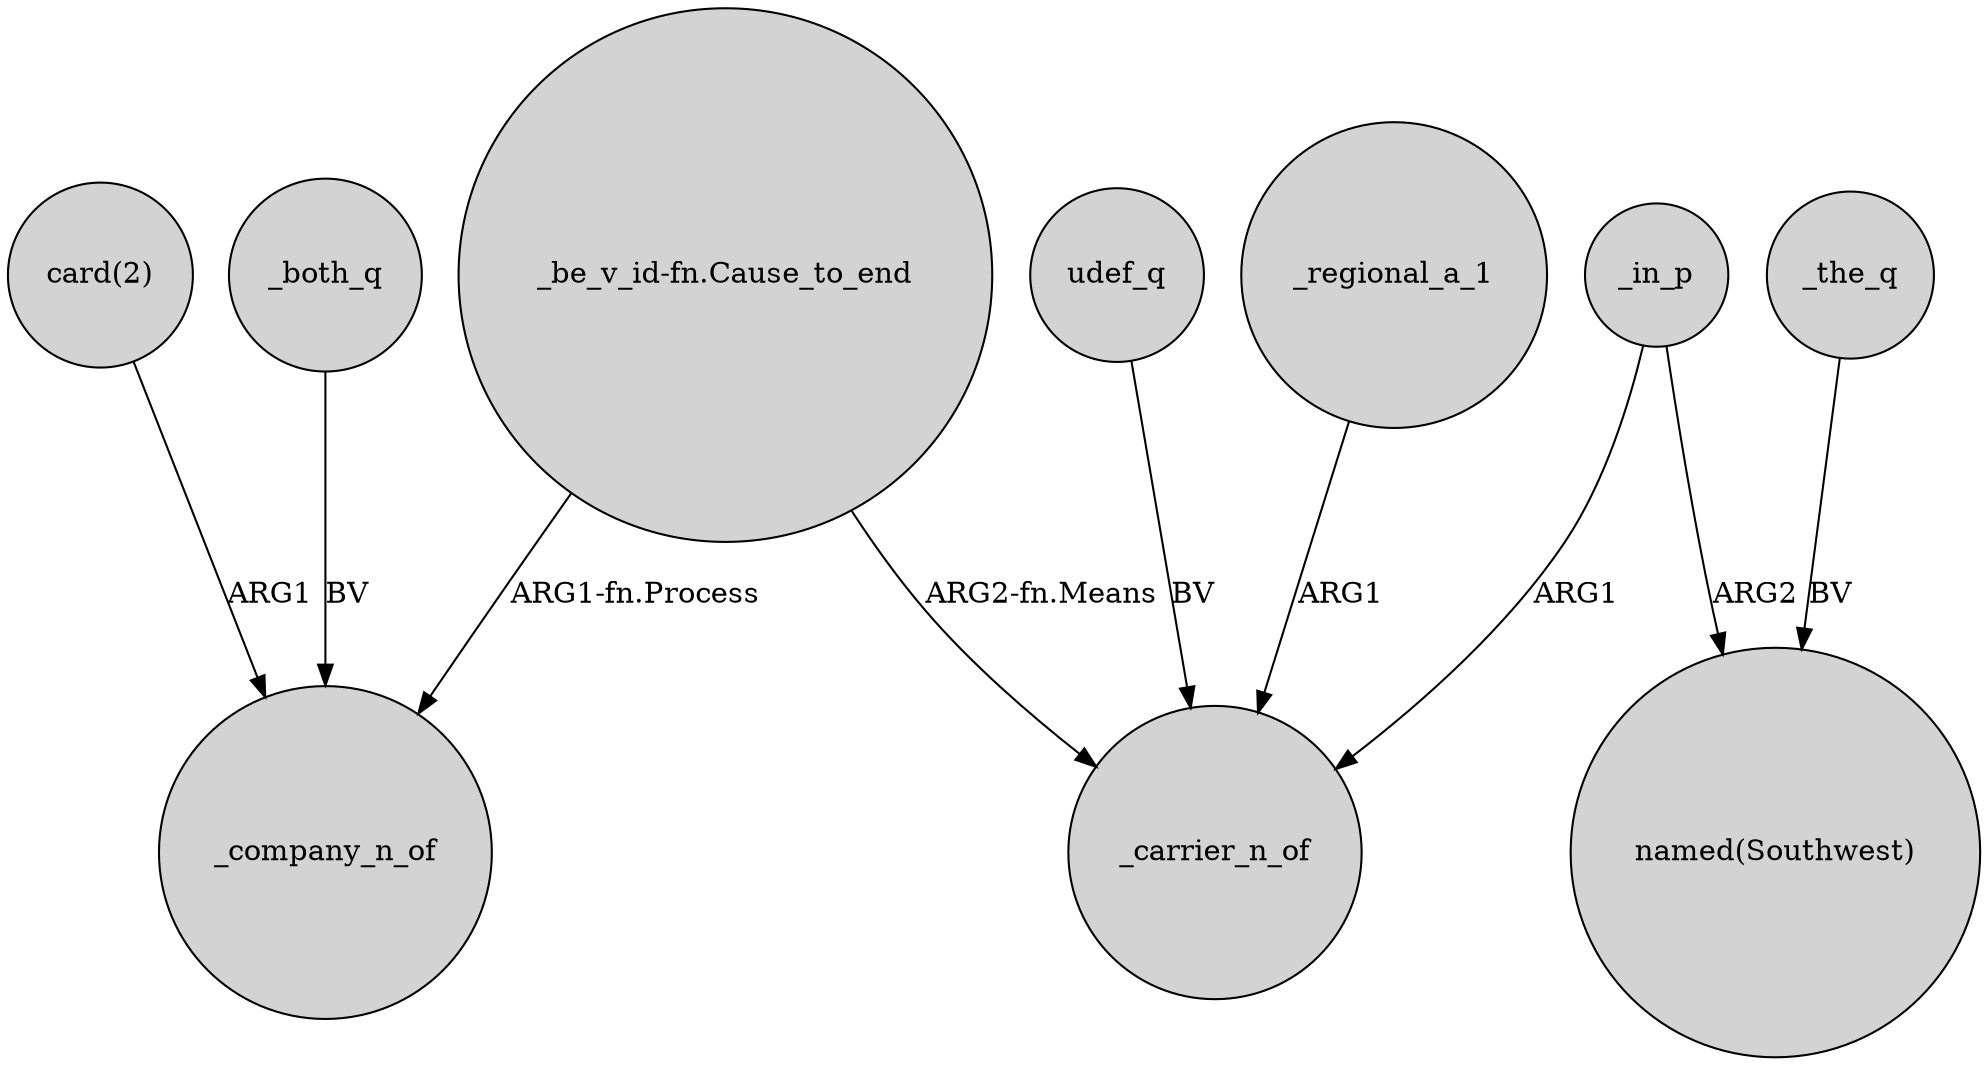 digraph {
	node [shape=circle style=filled]
	_regional_a_1 -> _carrier_n_of [label=ARG1]
	"_be_v_id-fn.Cause_to_end" -> _carrier_n_of [label="ARG2-fn.Means"]
	"card(2)" -> _company_n_of [label=ARG1]
	_in_p -> _carrier_n_of [label=ARG1]
	_both_q -> _company_n_of [label=BV]
	_the_q -> "named(Southwest)" [label=BV]
	"_be_v_id-fn.Cause_to_end" -> _company_n_of [label="ARG1-fn.Process"]
	_in_p -> "named(Southwest)" [label=ARG2]
	udef_q -> _carrier_n_of [label=BV]
}
